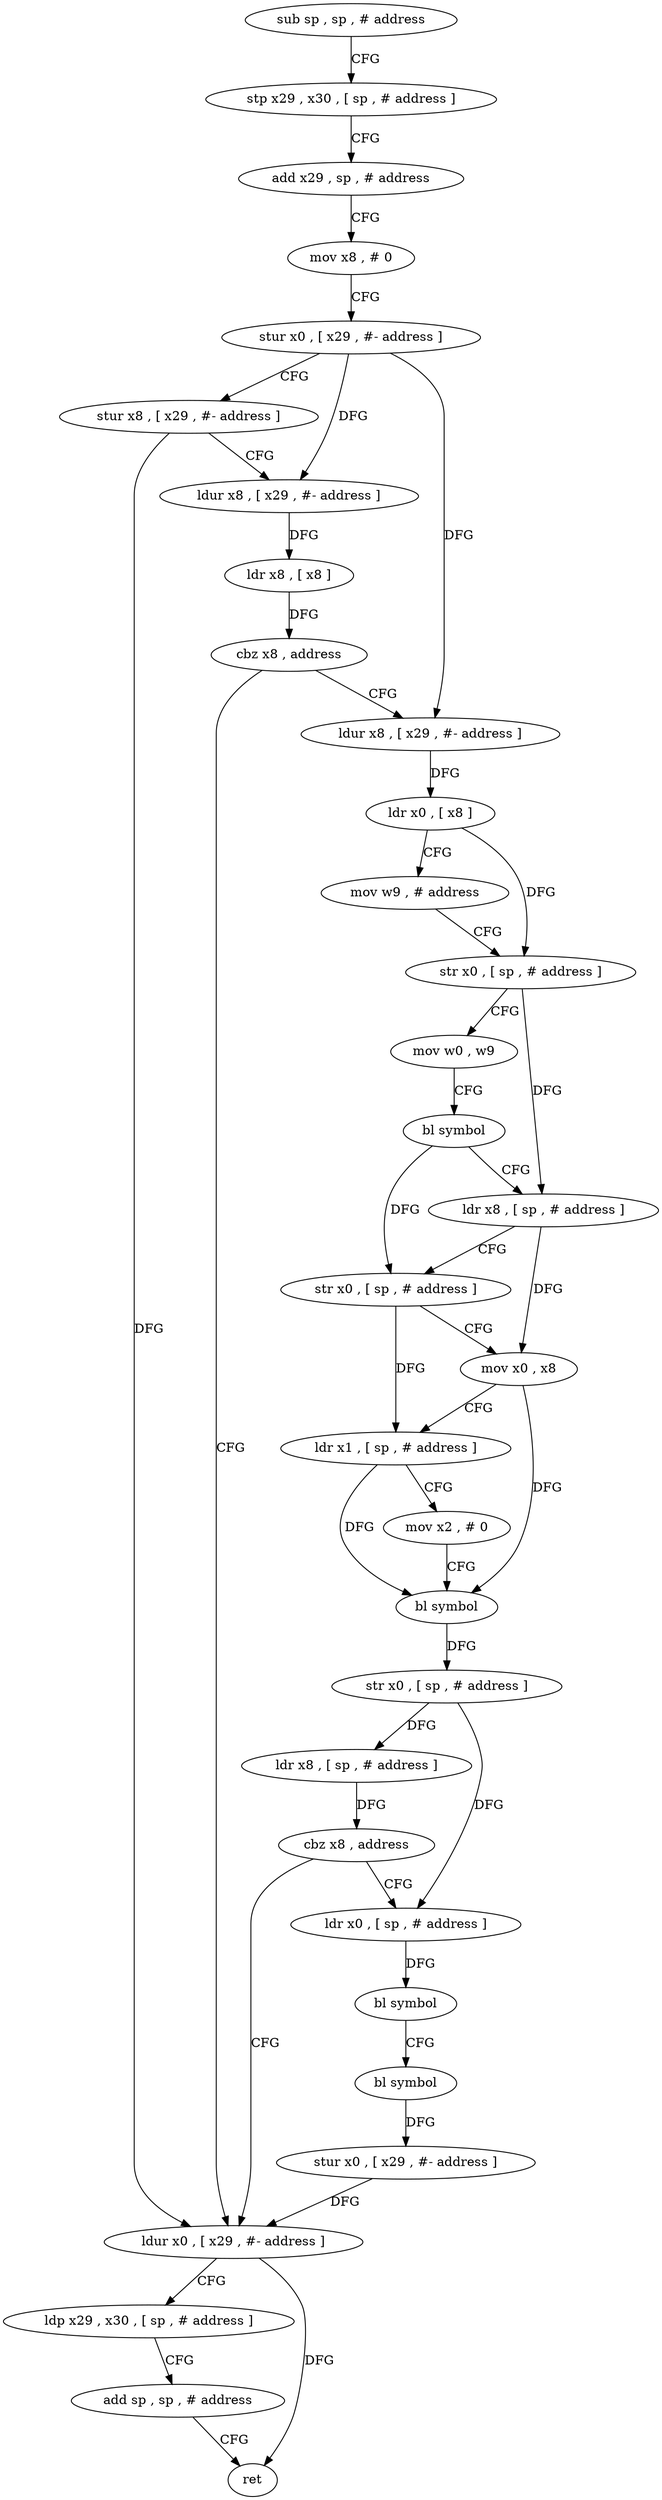 digraph "func" {
"91456" [label = "sub sp , sp , # address" ]
"91460" [label = "stp x29 , x30 , [ sp , # address ]" ]
"91464" [label = "add x29 , sp , # address" ]
"91468" [label = "mov x8 , # 0" ]
"91472" [label = "stur x0 , [ x29 , #- address ]" ]
"91476" [label = "stur x8 , [ x29 , #- address ]" ]
"91480" [label = "ldur x8 , [ x29 , #- address ]" ]
"91484" [label = "ldr x8 , [ x8 ]" ]
"91488" [label = "cbz x8 , address" ]
"91568" [label = "ldur x0 , [ x29 , #- address ]" ]
"91492" [label = "ldur x8 , [ x29 , #- address ]" ]
"91572" [label = "ldp x29 , x30 , [ sp , # address ]" ]
"91576" [label = "add sp , sp , # address" ]
"91580" [label = "ret" ]
"91496" [label = "ldr x0 , [ x8 ]" ]
"91500" [label = "mov w9 , # address" ]
"91504" [label = "str x0 , [ sp , # address ]" ]
"91508" [label = "mov w0 , w9" ]
"91512" [label = "bl symbol" ]
"91516" [label = "ldr x8 , [ sp , # address ]" ]
"91520" [label = "str x0 , [ sp , # address ]" ]
"91524" [label = "mov x0 , x8" ]
"91528" [label = "ldr x1 , [ sp , # address ]" ]
"91532" [label = "mov x2 , # 0" ]
"91536" [label = "bl symbol" ]
"91540" [label = "str x0 , [ sp , # address ]" ]
"91544" [label = "ldr x8 , [ sp , # address ]" ]
"91548" [label = "cbz x8 , address" ]
"91552" [label = "ldr x0 , [ sp , # address ]" ]
"91556" [label = "bl symbol" ]
"91560" [label = "bl symbol" ]
"91564" [label = "stur x0 , [ x29 , #- address ]" ]
"91456" -> "91460" [ label = "CFG" ]
"91460" -> "91464" [ label = "CFG" ]
"91464" -> "91468" [ label = "CFG" ]
"91468" -> "91472" [ label = "CFG" ]
"91472" -> "91476" [ label = "CFG" ]
"91472" -> "91480" [ label = "DFG" ]
"91472" -> "91492" [ label = "DFG" ]
"91476" -> "91480" [ label = "CFG" ]
"91476" -> "91568" [ label = "DFG" ]
"91480" -> "91484" [ label = "DFG" ]
"91484" -> "91488" [ label = "DFG" ]
"91488" -> "91568" [ label = "CFG" ]
"91488" -> "91492" [ label = "CFG" ]
"91568" -> "91572" [ label = "CFG" ]
"91568" -> "91580" [ label = "DFG" ]
"91492" -> "91496" [ label = "DFG" ]
"91572" -> "91576" [ label = "CFG" ]
"91576" -> "91580" [ label = "CFG" ]
"91496" -> "91500" [ label = "CFG" ]
"91496" -> "91504" [ label = "DFG" ]
"91500" -> "91504" [ label = "CFG" ]
"91504" -> "91508" [ label = "CFG" ]
"91504" -> "91516" [ label = "DFG" ]
"91508" -> "91512" [ label = "CFG" ]
"91512" -> "91516" [ label = "CFG" ]
"91512" -> "91520" [ label = "DFG" ]
"91516" -> "91520" [ label = "CFG" ]
"91516" -> "91524" [ label = "DFG" ]
"91520" -> "91524" [ label = "CFG" ]
"91520" -> "91528" [ label = "DFG" ]
"91524" -> "91528" [ label = "CFG" ]
"91524" -> "91536" [ label = "DFG" ]
"91528" -> "91532" [ label = "CFG" ]
"91528" -> "91536" [ label = "DFG" ]
"91532" -> "91536" [ label = "CFG" ]
"91536" -> "91540" [ label = "DFG" ]
"91540" -> "91544" [ label = "DFG" ]
"91540" -> "91552" [ label = "DFG" ]
"91544" -> "91548" [ label = "DFG" ]
"91548" -> "91568" [ label = "CFG" ]
"91548" -> "91552" [ label = "CFG" ]
"91552" -> "91556" [ label = "DFG" ]
"91556" -> "91560" [ label = "CFG" ]
"91560" -> "91564" [ label = "DFG" ]
"91564" -> "91568" [ label = "DFG" ]
}
